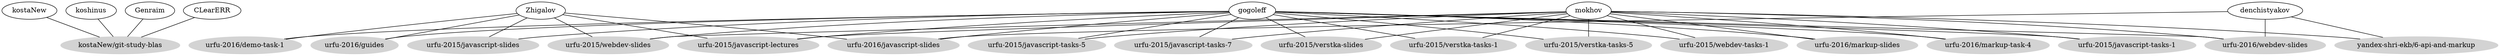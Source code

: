 // Collaborations
graph {
	kostaNew [label=kostaNew]
	koshinus [label=koshinus]
	Genraim [label=Genraim]
	CLearERR [label=CLearERR]
	gogoleff [label=gogoleff]
	denchistyakov [label=denchistyakov]
	Zhigalov [label=Zhigalov]
	mokhov [label=mokhov]
	node [color=lightgrey style=filled]
	node [group="kostaNew/git-study-blas"]
	"kostaNew/git-study-blas" [label="kostaNew/git-study-blas"]
		kostaNew -- "kostaNew/git-study-blas"
		Genraim -- "kostaNew/git-study-blas"
		CLearERR -- "kostaNew/git-study-blas"
		koshinus -- "kostaNew/git-study-blas"
	node [group="urfu-2015/javascript-tasks-1"]
	"urfu-2015/javascript-tasks-1" [label="urfu-2015/javascript-tasks-1"]
		gogoleff -- "urfu-2015/javascript-tasks-1"
		mokhov -- "urfu-2015/javascript-tasks-1"
	node [group="urfu-2016/demo-task-1"]
	"urfu-2016/demo-task-1" [label="urfu-2016/demo-task-1"]
		gogoleff -- "urfu-2016/demo-task-1"
		Zhigalov -- "urfu-2016/demo-task-1"
	node [group="urfu-2016/guides"]
	"urfu-2016/guides" [label="urfu-2016/guides"]
		gogoleff -- "urfu-2016/guides"
		Zhigalov -- "urfu-2016/guides"
	node [group="urfu-2015/javascript-lectures"]
	"urfu-2015/javascript-lectures" [label="urfu-2015/javascript-lectures"]
		gogoleff -- "urfu-2015/javascript-lectures"
		mokhov -- "urfu-2015/javascript-lectures"
		Zhigalov -- "urfu-2015/javascript-lectures"
	node [group="urfu-2015/javascript-slides"]
	"urfu-2015/javascript-slides" [label="urfu-2015/javascript-slides"]
		gogoleff -- "urfu-2015/javascript-slides"
		Zhigalov -- "urfu-2015/javascript-slides"
	node [group="urfu-2016/javascript-slides"]
	"urfu-2016/javascript-slides" [label="urfu-2016/javascript-slides"]
		gogoleff -- "urfu-2016/javascript-slides"
		Zhigalov -- "urfu-2016/javascript-slides"
		denchistyakov -- "urfu-2016/javascript-slides"
	node [group="urfu-2015/javascript-tasks-5"]
	"urfu-2015/javascript-tasks-5" [label="urfu-2015/javascript-tasks-5"]
		gogoleff -- "urfu-2015/javascript-tasks-5"
		mokhov -- "urfu-2015/javascript-tasks-5"
	node [group="urfu-2015/javascript-tasks-7"]
	"urfu-2015/javascript-tasks-7" [label="urfu-2015/javascript-tasks-7"]
		gogoleff -- "urfu-2015/javascript-tasks-7"
		mokhov -- "urfu-2015/javascript-tasks-7"
	node [group="urfu-2015/verstka-slides"]
	"urfu-2015/verstka-slides" [label="urfu-2015/verstka-slides"]
		gogoleff -- "urfu-2015/verstka-slides"
		mokhov -- "urfu-2015/verstka-slides"
	node [group="urfu-2015/verstka-tasks-1"]
	"urfu-2015/verstka-tasks-1" [label="urfu-2015/verstka-tasks-1"]
		gogoleff -- "urfu-2015/verstka-tasks-1"
		mokhov -- "urfu-2015/verstka-tasks-1"
	node [group="urfu-2015/verstka-tasks-5"]
	"urfu-2015/verstka-tasks-5" [label="urfu-2015/verstka-tasks-5"]
		mokhov -- "urfu-2015/verstka-tasks-5"
		gogoleff -- "urfu-2015/verstka-tasks-5"
	node [group="urfu-2015/webdev-slides"]
	"urfu-2015/webdev-slides" [label="urfu-2015/webdev-slides"]
		gogoleff -- "urfu-2015/webdev-slides"
		mokhov -- "urfu-2015/webdev-slides"
		Zhigalov -- "urfu-2015/webdev-slides"
	node [group="urfu-2016/webdev-slides"]
	"urfu-2016/webdev-slides" [label="urfu-2016/webdev-slides"]
		gogoleff -- "urfu-2016/webdev-slides"
		mokhov -- "urfu-2016/webdev-slides"
		denchistyakov -- "urfu-2016/webdev-slides"
	node [group="yandex-shri-ekb/6-api-and-markup"]
	"yandex-shri-ekb/6-api-and-markup" [label="yandex-shri-ekb/6-api-and-markup"]
		denchistyakov -- "yandex-shri-ekb/6-api-and-markup"
		mokhov -- "yandex-shri-ekb/6-api-and-markup"
	node [group="urfu-2015/webdev-tasks-1"]
	"urfu-2015/webdev-tasks-1" [label="urfu-2015/webdev-tasks-1"]
		mokhov -- "urfu-2015/webdev-tasks-1"
		gogoleff -- "urfu-2015/webdev-tasks-1"
	node [group="urfu-2016/markup-slides"]
	"urfu-2016/markup-slides" [label="urfu-2016/markup-slides"]
		mokhov -- "urfu-2016/markup-slides"
		gogoleff -- "urfu-2016/markup-slides"
	node [group="urfu-2016/markup-task-4"]
	"urfu-2016/markup-task-4" [label="urfu-2016/markup-task-4"]
		mokhov -- "urfu-2016/markup-task-4"
		gogoleff -- "urfu-2016/markup-task-4"
}
